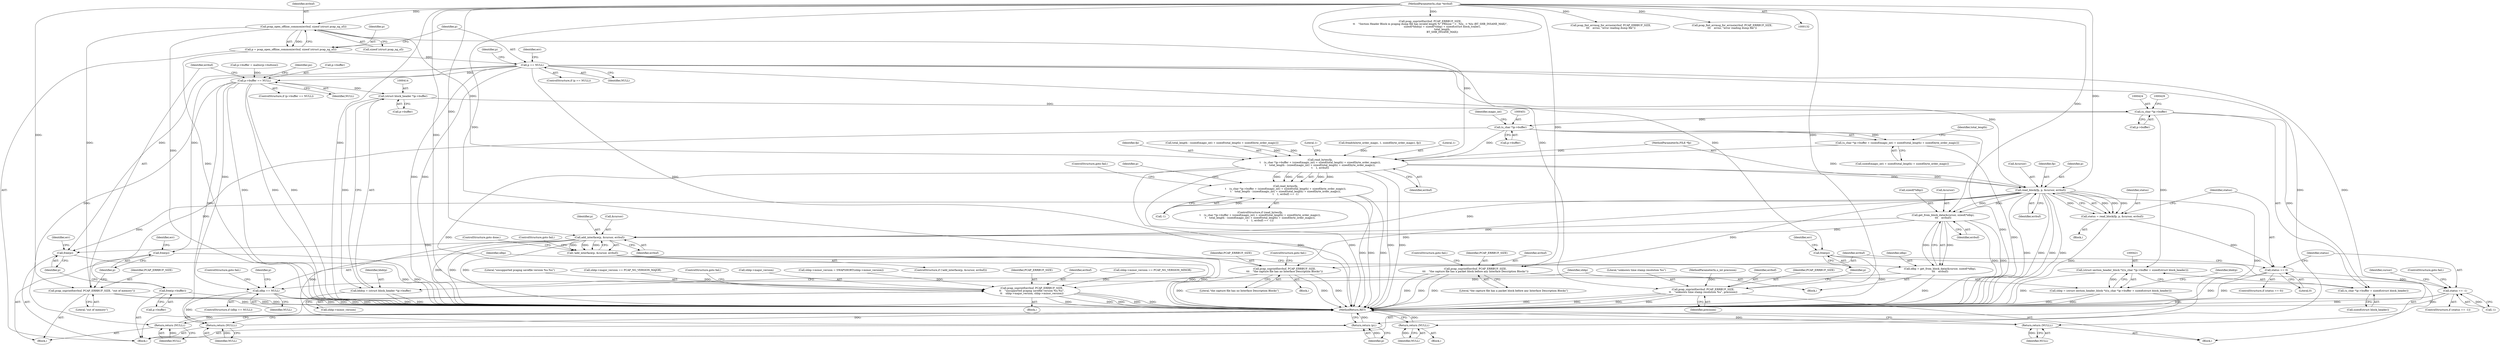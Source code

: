 digraph "0_libpcap_87d6bef033062f969e70fa40c43dfd945d5a20ab@API" {
"1000300" [label="(Call,pcap_open_offline_common(errbuf, sizeof (struct pcap_ng_sf)))"];
"1000136" [label="(MethodParameterIn,char *errbuf)"];
"1000298" [label="(Call,p = pcap_open_offline_common(errbuf, sizeof (struct pcap_ng_sf)))"];
"1000305" [label="(Call,p == NULL)"];
"1000313" [label="(Return,return (NULL);)"];
"1000348" [label="(Call,free(p))"];
"1000354" [label="(Return,return (NULL);)"];
"1000388" [label="(Call,p->buffer == NULL)"];
"1000404" [label="(Return,return (NULL);)"];
"1000413" [label="(Call,(struct block_header *)p->buffer)"];
"1000411" [label="(Call,bhdrp = (struct block_header *)p->buffer)"];
"1000423" [label="(Call,(u_char *)p->buffer)"];
"1000420" [label="(Call,(struct section_header_block *)((u_char *)p->buffer + sizeof(struct block_header)))"];
"1000418" [label="(Call,shbp = (struct section_header_block *)((u_char *)p->buffer + sizeof(struct block_header)))"];
"1000422" [label="(Call,(u_char *)p->buffer + sizeof(struct block_header))"];
"1000450" [label="(Call,(u_char *)p->buffer)"];
"1000447" [label="(Call,read_bytes(fp,\n\t    (u_char *)p->buffer + (sizeof(magic_int) + sizeof(total_length) + sizeof(byte_order_magic)),\n\t    total_length - (sizeof(magic_int) + sizeof(total_length) + sizeof(byte_order_magic)),\n\t    1, errbuf))"];
"1000446" [label="(Call,read_bytes(fp,\n\t    (u_char *)p->buffer + (sizeof(magic_int) + sizeof(total_length) + sizeof(byte_order_magic)),\n\t    total_length - (sizeof(magic_int) + sizeof(total_length) + sizeof(byte_order_magic)),\n\t    1, errbuf) == -1)"];
"1000513" [label="(Call,pcap_snprintf(errbuf, PCAP_ERRBUF_SIZE,\n\t\t    \"unsupported pcapng savefile version %u.%u\",\n\t\t    shbp->major_version, shbp->minor_version))"];
"1000549" [label="(Call,read_block(fp, p, &cursor, errbuf))"];
"1000547" [label="(Call,status = read_block(fp, p, &cursor, errbuf))"];
"1000556" [label="(Call,status == 0)"];
"1000566" [label="(Call,status == -1)"];
"1000560" [label="(Call,pcap_snprintf(errbuf, PCAP_ERRBUF_SIZE,\n\t\t\t    \"the capture file has no Interface Description Blocks\"))"];
"1000579" [label="(Call,get_from_block_data(&cursor, sizeof(*idbp),\n\t\t\t    errbuf))"];
"1000577" [label="(Call,idbp = get_from_block_data(&cursor, sizeof(*idbp),\n\t\t\t    errbuf))"];
"1000587" [label="(Call,idbp == NULL)"];
"1000707" [label="(Return,return (NULL);)"];
"1000614" [label="(Call,add_interface(p, &cursor, errbuf))"];
"1000613" [label="(Call,!add_interface(p, &cursor, errbuf))"];
"1000690" [label="(Return,return (p);)"];
"1000701" [label="(Call,free(p))"];
"1000624" [label="(Call,pcap_snprintf(errbuf, PCAP_ERRBUF_SIZE,\n\t\t\t    \"the capture file has a packet block before any Interface Description Blocks\"))"];
"1000449" [label="(Call,(u_char *)p->buffer + (sizeof(magic_int) + sizeof(total_length) + sizeof(byte_order_magic)))"];
"1000697" [label="(Call,free(p->buffer))"];
"1000398" [label="(Call,free(p))"];
"1000343" [label="(Call,pcap_snprintf(errbuf, PCAP_ERRBUF_SIZE,\n\t\t    \"unknown time stamp resolution %u\", precision))"];
"1000394" [label="(Call,pcap_snprintf(errbuf, PCAP_ERRBUF_SIZE, \"out of memory\"))"];
"1000557" [label="(Identifier,status)"];
"1000419" [label="(Identifier,shbp)"];
"1000547" [label="(Call,status = read_block(fp, p, &cursor, errbuf))"];
"1000402" [label="(Identifier,err)"];
"1000585" [label="(Identifier,errbuf)"];
"1000620" [label="(ControlStructure,goto done;)"];
"1000299" [label="(Identifier,p)"];
"1000615" [label="(Identifier,p)"];
"1000311" [label="(Identifier,err)"];
"1000423" [label="(Call,(u_char *)p->buffer)"];
"1000691" [label="(Identifier,p)"];
"1000448" [label="(Identifier,fp)"];
"1000568" [label="(Call,-1)"];
"1000548" [label="(Identifier,status)"];
"1000464" [label="(Identifier,total_length)"];
"1000618" [label="(Identifier,errbuf)"];
"1000415" [label="(Call,p->buffer)"];
"1000347" [label="(Identifier,precision)"];
"1000404" [label="(Return,return (NULL);)"];
"1000624" [label="(Call,pcap_snprintf(errbuf, PCAP_ERRBUF_SIZE,\n\t\t\t    \"the capture file has a packet block before any Interface Description Blocks\"))"];
"1000314" [label="(Identifier,NULL)"];
"1000513" [label="(Call,pcap_snprintf(errbuf, PCAP_ERRBUF_SIZE,\n\t\t    \"unsupported pcapng savefile version %u.%u\",\n\t\t    shbp->major_version, shbp->minor_version))"];
"1000616" [label="(Call,&cursor)"];
"1000138" [label="(Block,)"];
"1000593" [label="(Identifier,p)"];
"1000395" [label="(Identifier,errbuf)"];
"1000300" [label="(Call,pcap_open_offline_common(errbuf, sizeof (struct pcap_ng_sf)))"];
"1000628" [label="(ControlStructure,goto fail;)"];
"1000626" [label="(Identifier,PCAP_ERRBUF_SIZE)"];
"1000305" [label="(Call,p == NULL)"];
"1000463" [label="(Call,total_length - (sizeof(magic_int) + sizeof(total_length) + sizeof(byte_order_magic)))"];
"1000394" [label="(Call,pcap_snprintf(errbuf, PCAP_ERRBUF_SIZE, \"out of memory\"))"];
"1000307" [label="(Identifier,NULL)"];
"1000558" [label="(Literal,0)"];
"1000523" [label="(ControlStructure,goto fail;)"];
"1000134" [label="(MethodParameterIn,FILE *fp)"];
"1000554" [label="(Identifier,errbuf)"];
"1000566" [label="(Call,status == -1)"];
"1000302" [label="(Call,sizeof (struct pcap_ng_sf))"];
"1000573" [label="(Identifier,cursor)"];
"1000570" [label="(ControlStructure,goto fail;)"];
"1000343" [label="(Call,pcap_snprintf(errbuf, PCAP_ERRBUF_SIZE,\n\t\t    \"unknown time stamp resolution %u\", precision))"];
"1000398" [label="(Call,free(p))"];
"1000449" [label="(Call,(u_char *)p->buffer + (sizeof(magic_int) + sizeof(total_length) + sizeof(byte_order_magic)))"];
"1000327" [label="(Block,)"];
"1000707" [label="(Return,return (NULL);)"];
"1000452" [label="(Call,p->buffer)"];
"1000565" [label="(ControlStructure,if (status == -1))"];
"1000349" [label="(Identifier,p)"];
"1000698" [label="(Call,p->buffer)"];
"1000701" [label="(Call,free(p))"];
"1000614" [label="(Call,add_interface(p, &cursor, errbuf))"];
"1000418" [label="(Call,shbp = (struct section_header_block *)((u_char *)p->buffer + sizeof(struct block_header)))"];
"1000705" [label="(Identifier,err)"];
"1000425" [label="(Call,p->buffer)"];
"1000308" [label="(Block,)"];
"1000396" [label="(Identifier,PCAP_ERRBUF_SIZE)"];
"1000445" [label="(ControlStructure,if (read_bytes(fp,\n\t    (u_char *)p->buffer + (sizeof(magic_int) + sizeof(total_length) + sizeof(byte_order_magic)),\n\t    total_length - (sizeof(magic_int) + sizeof(total_length) + sizeof(byte_order_magic)),\n\t    1, errbuf) == -1))"];
"1000313" [label="(Return,return (NULL);)"];
"1000399" [label="(Identifier,p)"];
"1000392" [label="(Identifier,NULL)"];
"1000413" [label="(Call,(struct block_header *)p->buffer)"];
"1000517" [label="(Call,shbp->major_version)"];
"1000702" [label="(Identifier,p)"];
"1000348" [label="(Call,free(p))"];
"1000589" [label="(Identifier,NULL)"];
"1000432" [label="(Identifier,bhdrp)"];
"1000491" [label="(Call,shbp->minor_version = SWAPSHORT(shbp->minor_version))"];
"1000480" [label="(Identifier,p)"];
"1000420" [label="(Call,(struct section_header_block *)((u_char *)p->buffer + sizeof(struct block_header)))"];
"1000546" [label="(Block,)"];
"1000613" [label="(Call,!add_interface(p, &cursor, errbuf))"];
"1000346" [label="(Literal,\"unknown time stamp resolution %u\")"];
"1000476" [label="(Literal,1)"];
"1000586" [label="(ControlStructure,if (idbp == NULL))"];
"1000627" [label="(Literal,\"the capture file has a packet block before any Interface Description Blocks\")"];
"1000555" [label="(ControlStructure,if (status == 0))"];
"1000135" [label="(MethodParameterIn,u_int precision)"];
"1000515" [label="(Identifier,PCAP_ERRBUF_SIZE)"];
"1000564" [label="(ControlStructure,goto fail;)"];
"1000587" [label="(Call,idbp == NULL)"];
"1000619" [label="(ControlStructure,goto fail;)"];
"1000344" [label="(Identifier,errbuf)"];
"1000355" [label="(Identifier,NULL)"];
"1000552" [label="(Call,&cursor)"];
"1000550" [label="(Identifier,fp)"];
"1000561" [label="(Identifier,errbuf)"];
"1000379" [label="(Call,p->buffer = malloc(p->bufsize))"];
"1000428" [label="(Call,sizeof(struct block_header))"];
"1000514" [label="(Identifier,errbuf)"];
"1000205" [label="(Call,fread(&byte_order_magic, 1, sizeof(byte_order_magic), fp))"];
"1000276" [label="(Call,pcap_snprintf(errbuf, PCAP_ERRBUF_SIZE,\n\t\t    \"Section Header Block in pcapng dump file has invalid length %\" PRIsize \" < _%lu_ < %lu (BT_SHB_INSANE_MAX)\",\n                              sizeof(*bhdrp) + sizeof(*shbp) + sizeof(struct block_trailer),\n                              total_length,\n                              BT_SHB_INSANE_MAX))"];
"1000397" [label="(Literal,\"out of memory\")"];
"1000575" [label="(Block,)"];
"1000317" [label="(Identifier,p)"];
"1000473" [label="(Literal,1)"];
"1000477" [label="(ControlStructure,goto fail;)"];
"1000580" [label="(Call,&cursor)"];
"1000475" [label="(Call,-1)"];
"1000507" [label="(Call,shbp->minor_version == PCAP_NG_VERSION_MINOR)"];
"1000582" [label="(Call,sizeof(*idbp))"];
"1000457" [label="(Identifier,magic_int)"];
"1000549" [label="(Call,read_block(fp, p, &cursor, errbuf))"];
"1000520" [label="(Call,shbp->minor_version)"];
"1000512" [label="(Block,)"];
"1000298" [label="(Call,p = pcap_open_offline_common(errbuf, sizeof (struct pcap_ng_sf)))"];
"1000422" [label="(Call,(u_char *)p->buffer + sizeof(struct block_header))"];
"1000516" [label="(Literal,\"unsupported pcapng savefile version %u.%u\")"];
"1000388" [label="(Call,p->buffer == NULL)"];
"1000559" [label="(Block,)"];
"1000563" [label="(Literal,\"the capture file has no Interface Description Blocks\")"];
"1000577" [label="(Call,idbp = get_from_block_data(&cursor, sizeof(*idbp),\n\t\t\t    errbuf))"];
"1000304" [label="(ControlStructure,if (p == NULL))"];
"1000405" [label="(Identifier,NULL)"];
"1000408" [label="(Identifier,ps)"];
"1000579" [label="(Call,get_from_block_data(&cursor, sizeof(*idbp),\n\t\t\t    errbuf))"];
"1000345" [label="(Identifier,PCAP_ERRBUF_SIZE)"];
"1000625" [label="(Identifier,errbuf)"];
"1000306" [label="(Identifier,p)"];
"1000354" [label="(Return,return (NULL);)"];
"1000708" [label="(Identifier,NULL)"];
"1000709" [label="(MethodReturn,RET)"];
"1000447" [label="(Call,read_bytes(fp,\n\t    (u_char *)p->buffer + (sizeof(magic_int) + sizeof(total_length) + sizeof(byte_order_magic)),\n\t    total_length - (sizeof(magic_int) + sizeof(total_length) + sizeof(byte_order_magic)),\n\t    1, errbuf))"];
"1000560" [label="(Call,pcap_snprintf(errbuf, PCAP_ERRBUF_SIZE,\n\t\t\t    \"the capture file has no Interface Description Blocks\"))"];
"1000411" [label="(Call,bhdrp = (struct block_header *)p->buffer)"];
"1000578" [label="(Identifier,idbp)"];
"1000352" [label="(Identifier,err)"];
"1000612" [label="(ControlStructure,if (!add_interface(p, &cursor, errbuf)))"];
"1000412" [label="(Identifier,bhdrp)"];
"1000450" [label="(Call,(u_char *)p->buffer)"];
"1000446" [label="(Call,read_bytes(fp,\n\t    (u_char *)p->buffer + (sizeof(magic_int) + sizeof(total_length) + sizeof(byte_order_magic)),\n\t    total_length - (sizeof(magic_int) + sizeof(total_length) + sizeof(byte_order_magic)),\n\t    1, errbuf) == -1)"];
"1000567" [label="(Identifier,status)"];
"1000551" [label="(Identifier,p)"];
"1000474" [label="(Identifier,errbuf)"];
"1000690" [label="(Return,return (p);)"];
"1000387" [label="(ControlStructure,if (p->buffer == NULL))"];
"1000222" [label="(Call,pcap_fmt_errmsg_for_errno(errbuf, PCAP_ERRBUF_SIZE,\n\t\t\t    errno, \"error reading dump file\"))"];
"1000562" [label="(Identifier,PCAP_ERRBUF_SIZE)"];
"1000556" [label="(Call,status == 0)"];
"1000590" [label="(ControlStructure,goto fail;)"];
"1000136" [label="(MethodParameterIn,char *errbuf)"];
"1000389" [label="(Call,p->buffer)"];
"1000455" [label="(Call,sizeof(magic_int) + sizeof(total_length) + sizeof(byte_order_magic))"];
"1000393" [label="(Block,)"];
"1000301" [label="(Identifier,errbuf)"];
"1000588" [label="(Identifier,idbp)"];
"1000190" [label="(Call,pcap_fmt_errmsg_for_errno(errbuf, PCAP_ERRBUF_SIZE,\n\t\t\t    errno, \"error reading dump file\"))"];
"1000502" [label="(Call,shbp->major_version == PCAP_NG_VERSION_MAJOR)"];
"1000697" [label="(Call,free(p->buffer))"];
"1000300" -> "1000298"  [label="AST: "];
"1000300" -> "1000302"  [label="CFG: "];
"1000301" -> "1000300"  [label="AST: "];
"1000302" -> "1000300"  [label="AST: "];
"1000298" -> "1000300"  [label="CFG: "];
"1000300" -> "1000709"  [label="DDG: "];
"1000300" -> "1000298"  [label="DDG: "];
"1000136" -> "1000300"  [label="DDG: "];
"1000300" -> "1000343"  [label="DDG: "];
"1000300" -> "1000394"  [label="DDG: "];
"1000300" -> "1000447"  [label="DDG: "];
"1000136" -> "1000132"  [label="AST: "];
"1000136" -> "1000709"  [label="DDG: "];
"1000136" -> "1000190"  [label="DDG: "];
"1000136" -> "1000222"  [label="DDG: "];
"1000136" -> "1000276"  [label="DDG: "];
"1000136" -> "1000343"  [label="DDG: "];
"1000136" -> "1000394"  [label="DDG: "];
"1000136" -> "1000447"  [label="DDG: "];
"1000136" -> "1000513"  [label="DDG: "];
"1000136" -> "1000549"  [label="DDG: "];
"1000136" -> "1000560"  [label="DDG: "];
"1000136" -> "1000579"  [label="DDG: "];
"1000136" -> "1000614"  [label="DDG: "];
"1000136" -> "1000624"  [label="DDG: "];
"1000298" -> "1000138"  [label="AST: "];
"1000299" -> "1000298"  [label="AST: "];
"1000306" -> "1000298"  [label="CFG: "];
"1000298" -> "1000709"  [label="DDG: "];
"1000298" -> "1000305"  [label="DDG: "];
"1000305" -> "1000304"  [label="AST: "];
"1000305" -> "1000307"  [label="CFG: "];
"1000306" -> "1000305"  [label="AST: "];
"1000307" -> "1000305"  [label="AST: "];
"1000311" -> "1000305"  [label="CFG: "];
"1000317" -> "1000305"  [label="CFG: "];
"1000305" -> "1000709"  [label="DDG: "];
"1000305" -> "1000709"  [label="DDG: "];
"1000305" -> "1000709"  [label="DDG: "];
"1000305" -> "1000313"  [label="DDG: "];
"1000305" -> "1000348"  [label="DDG: "];
"1000305" -> "1000354"  [label="DDG: "];
"1000305" -> "1000388"  [label="DDG: "];
"1000305" -> "1000398"  [label="DDG: "];
"1000305" -> "1000549"  [label="DDG: "];
"1000305" -> "1000701"  [label="DDG: "];
"1000313" -> "1000308"  [label="AST: "];
"1000313" -> "1000314"  [label="CFG: "];
"1000314" -> "1000313"  [label="AST: "];
"1000709" -> "1000313"  [label="CFG: "];
"1000313" -> "1000709"  [label="DDG: "];
"1000314" -> "1000313"  [label="DDG: "];
"1000348" -> "1000327"  [label="AST: "];
"1000348" -> "1000349"  [label="CFG: "];
"1000349" -> "1000348"  [label="AST: "];
"1000352" -> "1000348"  [label="CFG: "];
"1000348" -> "1000709"  [label="DDG: "];
"1000354" -> "1000327"  [label="AST: "];
"1000354" -> "1000355"  [label="CFG: "];
"1000355" -> "1000354"  [label="AST: "];
"1000709" -> "1000354"  [label="CFG: "];
"1000354" -> "1000709"  [label="DDG: "];
"1000355" -> "1000354"  [label="DDG: "];
"1000388" -> "1000387"  [label="AST: "];
"1000388" -> "1000392"  [label="CFG: "];
"1000389" -> "1000388"  [label="AST: "];
"1000392" -> "1000388"  [label="AST: "];
"1000395" -> "1000388"  [label="CFG: "];
"1000408" -> "1000388"  [label="CFG: "];
"1000388" -> "1000709"  [label="DDG: "];
"1000388" -> "1000709"  [label="DDG: "];
"1000388" -> "1000709"  [label="DDG: "];
"1000379" -> "1000388"  [label="DDG: "];
"1000388" -> "1000404"  [label="DDG: "];
"1000388" -> "1000413"  [label="DDG: "];
"1000388" -> "1000587"  [label="DDG: "];
"1000388" -> "1000707"  [label="DDG: "];
"1000404" -> "1000393"  [label="AST: "];
"1000404" -> "1000405"  [label="CFG: "];
"1000405" -> "1000404"  [label="AST: "];
"1000709" -> "1000404"  [label="CFG: "];
"1000404" -> "1000709"  [label="DDG: "];
"1000405" -> "1000404"  [label="DDG: "];
"1000413" -> "1000411"  [label="AST: "];
"1000413" -> "1000415"  [label="CFG: "];
"1000414" -> "1000413"  [label="AST: "];
"1000415" -> "1000413"  [label="AST: "];
"1000411" -> "1000413"  [label="CFG: "];
"1000413" -> "1000411"  [label="DDG: "];
"1000413" -> "1000423"  [label="DDG: "];
"1000411" -> "1000138"  [label="AST: "];
"1000412" -> "1000411"  [label="AST: "];
"1000419" -> "1000411"  [label="CFG: "];
"1000411" -> "1000709"  [label="DDG: "];
"1000411" -> "1000709"  [label="DDG: "];
"1000423" -> "1000422"  [label="AST: "];
"1000423" -> "1000425"  [label="CFG: "];
"1000424" -> "1000423"  [label="AST: "];
"1000425" -> "1000423"  [label="AST: "];
"1000429" -> "1000423"  [label="CFG: "];
"1000423" -> "1000420"  [label="DDG: "];
"1000423" -> "1000422"  [label="DDG: "];
"1000423" -> "1000450"  [label="DDG: "];
"1000420" -> "1000418"  [label="AST: "];
"1000420" -> "1000422"  [label="CFG: "];
"1000421" -> "1000420"  [label="AST: "];
"1000422" -> "1000420"  [label="AST: "];
"1000418" -> "1000420"  [label="CFG: "];
"1000420" -> "1000709"  [label="DDG: "];
"1000420" -> "1000418"  [label="DDG: "];
"1000418" -> "1000138"  [label="AST: "];
"1000419" -> "1000418"  [label="AST: "];
"1000432" -> "1000418"  [label="CFG: "];
"1000418" -> "1000709"  [label="DDG: "];
"1000418" -> "1000709"  [label="DDG: "];
"1000422" -> "1000428"  [label="CFG: "];
"1000428" -> "1000422"  [label="AST: "];
"1000450" -> "1000449"  [label="AST: "];
"1000450" -> "1000452"  [label="CFG: "];
"1000451" -> "1000450"  [label="AST: "];
"1000452" -> "1000450"  [label="AST: "];
"1000457" -> "1000450"  [label="CFG: "];
"1000450" -> "1000709"  [label="DDG: "];
"1000450" -> "1000447"  [label="DDG: "];
"1000450" -> "1000449"  [label="DDG: "];
"1000450" -> "1000697"  [label="DDG: "];
"1000447" -> "1000446"  [label="AST: "];
"1000447" -> "1000474"  [label="CFG: "];
"1000448" -> "1000447"  [label="AST: "];
"1000449" -> "1000447"  [label="AST: "];
"1000463" -> "1000447"  [label="AST: "];
"1000473" -> "1000447"  [label="AST: "];
"1000474" -> "1000447"  [label="AST: "];
"1000476" -> "1000447"  [label="CFG: "];
"1000447" -> "1000709"  [label="DDG: "];
"1000447" -> "1000709"  [label="DDG: "];
"1000447" -> "1000709"  [label="DDG: "];
"1000447" -> "1000709"  [label="DDG: "];
"1000447" -> "1000446"  [label="DDG: "];
"1000447" -> "1000446"  [label="DDG: "];
"1000447" -> "1000446"  [label="DDG: "];
"1000447" -> "1000446"  [label="DDG: "];
"1000447" -> "1000446"  [label="DDG: "];
"1000205" -> "1000447"  [label="DDG: "];
"1000134" -> "1000447"  [label="DDG: "];
"1000463" -> "1000447"  [label="DDG: "];
"1000463" -> "1000447"  [label="DDG: "];
"1000447" -> "1000513"  [label="DDG: "];
"1000447" -> "1000549"  [label="DDG: "];
"1000447" -> "1000549"  [label="DDG: "];
"1000446" -> "1000445"  [label="AST: "];
"1000446" -> "1000475"  [label="CFG: "];
"1000475" -> "1000446"  [label="AST: "];
"1000477" -> "1000446"  [label="CFG: "];
"1000480" -> "1000446"  [label="CFG: "];
"1000446" -> "1000709"  [label="DDG: "];
"1000446" -> "1000709"  [label="DDG: "];
"1000446" -> "1000709"  [label="DDG: "];
"1000475" -> "1000446"  [label="DDG: "];
"1000513" -> "1000512"  [label="AST: "];
"1000513" -> "1000520"  [label="CFG: "];
"1000514" -> "1000513"  [label="AST: "];
"1000515" -> "1000513"  [label="AST: "];
"1000516" -> "1000513"  [label="AST: "];
"1000517" -> "1000513"  [label="AST: "];
"1000520" -> "1000513"  [label="AST: "];
"1000523" -> "1000513"  [label="CFG: "];
"1000513" -> "1000709"  [label="DDG: "];
"1000513" -> "1000709"  [label="DDG: "];
"1000513" -> "1000709"  [label="DDG: "];
"1000513" -> "1000709"  [label="DDG: "];
"1000513" -> "1000709"  [label="DDG: "];
"1000502" -> "1000513"  [label="DDG: "];
"1000491" -> "1000513"  [label="DDG: "];
"1000507" -> "1000513"  [label="DDG: "];
"1000549" -> "1000547"  [label="AST: "];
"1000549" -> "1000554"  [label="CFG: "];
"1000550" -> "1000549"  [label="AST: "];
"1000551" -> "1000549"  [label="AST: "];
"1000552" -> "1000549"  [label="AST: "];
"1000554" -> "1000549"  [label="AST: "];
"1000547" -> "1000549"  [label="CFG: "];
"1000549" -> "1000709"  [label="DDG: "];
"1000549" -> "1000709"  [label="DDG: "];
"1000549" -> "1000709"  [label="DDG: "];
"1000549" -> "1000709"  [label="DDG: "];
"1000549" -> "1000547"  [label="DDG: "];
"1000549" -> "1000547"  [label="DDG: "];
"1000549" -> "1000547"  [label="DDG: "];
"1000549" -> "1000547"  [label="DDG: "];
"1000134" -> "1000549"  [label="DDG: "];
"1000549" -> "1000560"  [label="DDG: "];
"1000549" -> "1000579"  [label="DDG: "];
"1000549" -> "1000579"  [label="DDG: "];
"1000549" -> "1000614"  [label="DDG: "];
"1000549" -> "1000624"  [label="DDG: "];
"1000549" -> "1000690"  [label="DDG: "];
"1000549" -> "1000701"  [label="DDG: "];
"1000547" -> "1000546"  [label="AST: "];
"1000548" -> "1000547"  [label="AST: "];
"1000557" -> "1000547"  [label="CFG: "];
"1000547" -> "1000709"  [label="DDG: "];
"1000547" -> "1000556"  [label="DDG: "];
"1000556" -> "1000555"  [label="AST: "];
"1000556" -> "1000558"  [label="CFG: "];
"1000557" -> "1000556"  [label="AST: "];
"1000558" -> "1000556"  [label="AST: "];
"1000561" -> "1000556"  [label="CFG: "];
"1000567" -> "1000556"  [label="CFG: "];
"1000556" -> "1000709"  [label="DDG: "];
"1000556" -> "1000709"  [label="DDG: "];
"1000556" -> "1000566"  [label="DDG: "];
"1000566" -> "1000565"  [label="AST: "];
"1000566" -> "1000568"  [label="CFG: "];
"1000567" -> "1000566"  [label="AST: "];
"1000568" -> "1000566"  [label="AST: "];
"1000570" -> "1000566"  [label="CFG: "];
"1000573" -> "1000566"  [label="CFG: "];
"1000566" -> "1000709"  [label="DDG: "];
"1000566" -> "1000709"  [label="DDG: "];
"1000566" -> "1000709"  [label="DDG: "];
"1000568" -> "1000566"  [label="DDG: "];
"1000560" -> "1000559"  [label="AST: "];
"1000560" -> "1000563"  [label="CFG: "];
"1000561" -> "1000560"  [label="AST: "];
"1000562" -> "1000560"  [label="AST: "];
"1000563" -> "1000560"  [label="AST: "];
"1000564" -> "1000560"  [label="CFG: "];
"1000560" -> "1000709"  [label="DDG: "];
"1000560" -> "1000709"  [label="DDG: "];
"1000560" -> "1000709"  [label="DDG: "];
"1000579" -> "1000577"  [label="AST: "];
"1000579" -> "1000585"  [label="CFG: "];
"1000580" -> "1000579"  [label="AST: "];
"1000582" -> "1000579"  [label="AST: "];
"1000585" -> "1000579"  [label="AST: "];
"1000577" -> "1000579"  [label="CFG: "];
"1000579" -> "1000709"  [label="DDG: "];
"1000579" -> "1000709"  [label="DDG: "];
"1000579" -> "1000577"  [label="DDG: "];
"1000579" -> "1000577"  [label="DDG: "];
"1000579" -> "1000614"  [label="DDG: "];
"1000579" -> "1000614"  [label="DDG: "];
"1000577" -> "1000575"  [label="AST: "];
"1000578" -> "1000577"  [label="AST: "];
"1000588" -> "1000577"  [label="CFG: "];
"1000577" -> "1000709"  [label="DDG: "];
"1000577" -> "1000587"  [label="DDG: "];
"1000587" -> "1000586"  [label="AST: "];
"1000587" -> "1000589"  [label="CFG: "];
"1000588" -> "1000587"  [label="AST: "];
"1000589" -> "1000587"  [label="AST: "];
"1000590" -> "1000587"  [label="CFG: "];
"1000593" -> "1000587"  [label="CFG: "];
"1000587" -> "1000709"  [label="DDG: "];
"1000587" -> "1000709"  [label="DDG: "];
"1000587" -> "1000709"  [label="DDG: "];
"1000587" -> "1000707"  [label="DDG: "];
"1000707" -> "1000138"  [label="AST: "];
"1000707" -> "1000708"  [label="CFG: "];
"1000708" -> "1000707"  [label="AST: "];
"1000709" -> "1000707"  [label="CFG: "];
"1000707" -> "1000709"  [label="DDG: "];
"1000708" -> "1000707"  [label="DDG: "];
"1000614" -> "1000613"  [label="AST: "];
"1000614" -> "1000618"  [label="CFG: "];
"1000615" -> "1000614"  [label="AST: "];
"1000616" -> "1000614"  [label="AST: "];
"1000618" -> "1000614"  [label="AST: "];
"1000613" -> "1000614"  [label="CFG: "];
"1000614" -> "1000709"  [label="DDG: "];
"1000614" -> "1000709"  [label="DDG: "];
"1000614" -> "1000709"  [label="DDG: "];
"1000614" -> "1000613"  [label="DDG: "];
"1000614" -> "1000613"  [label="DDG: "];
"1000614" -> "1000613"  [label="DDG: "];
"1000614" -> "1000690"  [label="DDG: "];
"1000614" -> "1000701"  [label="DDG: "];
"1000613" -> "1000612"  [label="AST: "];
"1000619" -> "1000613"  [label="CFG: "];
"1000620" -> "1000613"  [label="CFG: "];
"1000613" -> "1000709"  [label="DDG: "];
"1000613" -> "1000709"  [label="DDG: "];
"1000690" -> "1000138"  [label="AST: "];
"1000690" -> "1000691"  [label="CFG: "];
"1000691" -> "1000690"  [label="AST: "];
"1000709" -> "1000690"  [label="CFG: "];
"1000690" -> "1000709"  [label="DDG: "];
"1000691" -> "1000690"  [label="DDG: "];
"1000701" -> "1000138"  [label="AST: "];
"1000701" -> "1000702"  [label="CFG: "];
"1000702" -> "1000701"  [label="AST: "];
"1000705" -> "1000701"  [label="CFG: "];
"1000701" -> "1000709"  [label="DDG: "];
"1000624" -> "1000575"  [label="AST: "];
"1000624" -> "1000627"  [label="CFG: "];
"1000625" -> "1000624"  [label="AST: "];
"1000626" -> "1000624"  [label="AST: "];
"1000627" -> "1000624"  [label="AST: "];
"1000628" -> "1000624"  [label="CFG: "];
"1000624" -> "1000709"  [label="DDG: "];
"1000624" -> "1000709"  [label="DDG: "];
"1000624" -> "1000709"  [label="DDG: "];
"1000449" -> "1000455"  [label="CFG: "];
"1000455" -> "1000449"  [label="AST: "];
"1000464" -> "1000449"  [label="CFG: "];
"1000449" -> "1000709"  [label="DDG: "];
"1000697" -> "1000138"  [label="AST: "];
"1000697" -> "1000698"  [label="CFG: "];
"1000698" -> "1000697"  [label="AST: "];
"1000702" -> "1000697"  [label="CFG: "];
"1000697" -> "1000709"  [label="DDG: "];
"1000398" -> "1000393"  [label="AST: "];
"1000398" -> "1000399"  [label="CFG: "];
"1000399" -> "1000398"  [label="AST: "];
"1000402" -> "1000398"  [label="CFG: "];
"1000398" -> "1000709"  [label="DDG: "];
"1000343" -> "1000327"  [label="AST: "];
"1000343" -> "1000347"  [label="CFG: "];
"1000344" -> "1000343"  [label="AST: "];
"1000345" -> "1000343"  [label="AST: "];
"1000346" -> "1000343"  [label="AST: "];
"1000347" -> "1000343"  [label="AST: "];
"1000349" -> "1000343"  [label="CFG: "];
"1000343" -> "1000709"  [label="DDG: "];
"1000343" -> "1000709"  [label="DDG: "];
"1000343" -> "1000709"  [label="DDG: "];
"1000343" -> "1000709"  [label="DDG: "];
"1000135" -> "1000343"  [label="DDG: "];
"1000394" -> "1000393"  [label="AST: "];
"1000394" -> "1000397"  [label="CFG: "];
"1000395" -> "1000394"  [label="AST: "];
"1000396" -> "1000394"  [label="AST: "];
"1000397" -> "1000394"  [label="AST: "];
"1000399" -> "1000394"  [label="CFG: "];
"1000394" -> "1000709"  [label="DDG: "];
"1000394" -> "1000709"  [label="DDG: "];
"1000394" -> "1000709"  [label="DDG: "];
}
